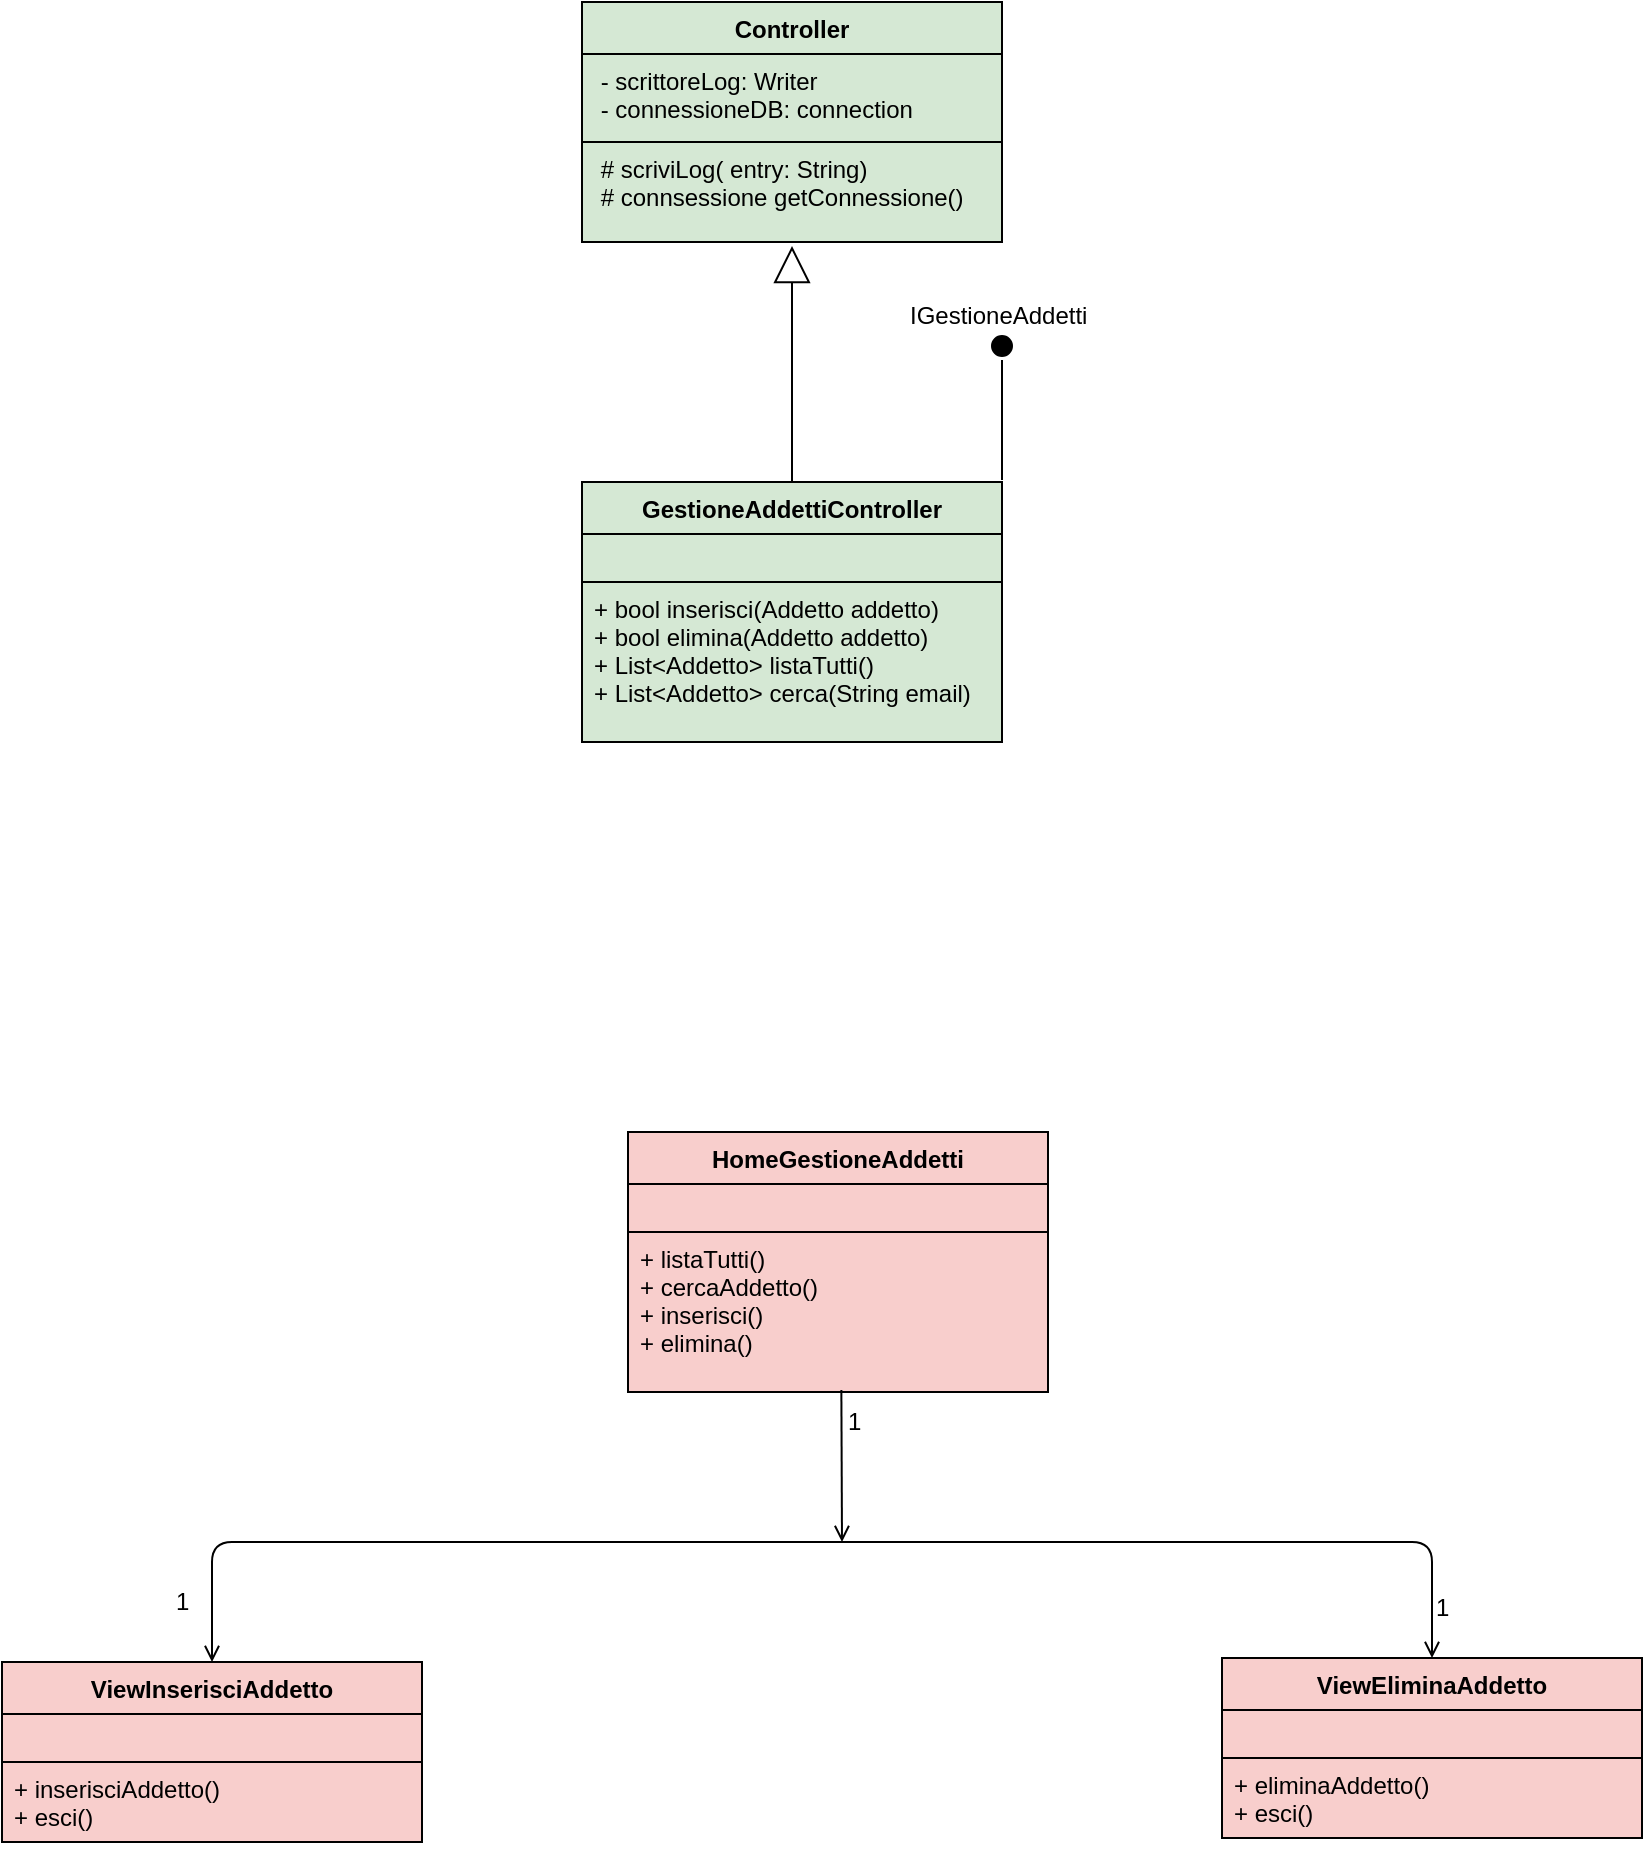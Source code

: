 <mxfile version="10.6.7" type="onedrive"><diagram id="t11Ov4X76r5O05CospBg" name="Amministratore"><mxGraphModel dx="1750" dy="1002" grid="1" gridSize="10" guides="1" tooltips="1" connect="1" arrows="1" fold="1" page="1" pageScale="1" pageWidth="827" pageHeight="1169" math="0" shadow="0"><root><mxCell id="0"/><mxCell id="1" parent="0"/><mxCell id="jA-k-MsoA4jDXLfiniif-2" value="GestioneAddettiController" style="swimlane;fontStyle=1;align=center;verticalAlign=top;childLayout=stackLayout;horizontal=1;startSize=26;horizontalStack=0;resizeParent=1;resizeParentMax=0;resizeLast=0;collapsible=1;marginBottom=0;fillColor=#d5e8d4;strokeColor=#000000;" parent="1" vertex="1"><mxGeometry x="290" y="270" width="210" height="130" as="geometry"/></mxCell><mxCell id="jA-k-MsoA4jDXLfiniif-3" value="" style="text;strokeColor=#000000;fillColor=#d5e8d4;align=left;verticalAlign=top;spacingLeft=4;spacingRight=4;overflow=hidden;rotatable=0;points=[[0,0.5],[1,0.5]];portConstraint=eastwest;" parent="jA-k-MsoA4jDXLfiniif-2" vertex="1"><mxGeometry y="26" width="210" height="24" as="geometry"/></mxCell><mxCell id="jA-k-MsoA4jDXLfiniif-5" value="+ bool inserisci(Addetto addetto)&#10;+ bool elimina(Addetto addetto)&#10;+ List&lt;Addetto&gt; listaTutti()&#10;+ List&lt;Addetto&gt; cerca(String email)&#10;" style="text;strokeColor=#000000;fillColor=#d5e8d4;align=left;verticalAlign=top;spacingLeft=4;spacingRight=4;overflow=hidden;rotatable=0;points=[[0,0.5],[1,0.5]];portConstraint=eastwest;" parent="jA-k-MsoA4jDXLfiniif-2" vertex="1"><mxGeometry y="50" width="210" height="80" as="geometry"/></mxCell><mxCell id="jA-k-MsoA4jDXLfiniif-6" value="" style="endArrow=none;html=1;entryX=0.99;entryY=-0.015;entryDx=0;entryDy=0;entryPerimeter=0;" parent="1" edge="1"><mxGeometry width="50" height="50" relative="1" as="geometry"><mxPoint x="500" y="209" as="sourcePoint"/><mxPoint x="500" y="269" as="targetPoint"/></mxGeometry></mxCell><mxCell id="jA-k-MsoA4jDXLfiniif-7" value="" style="ellipse;whiteSpace=wrap;html=1;aspect=fixed;fillColor=#000000;" parent="1" vertex="1"><mxGeometry x="495" y="197" width="10" height="10" as="geometry"/></mxCell><mxCell id="jA-k-MsoA4jDXLfiniif-9" value="" style="endArrow=block;endSize=16;endFill=0;html=1;entryX=0.525;entryY=0.98;entryDx=0;entryDy=0;entryPerimeter=0;" parent="1" edge="1"><mxGeometry width="160" relative="1" as="geometry"><mxPoint x="395" y="270" as="sourcePoint"/><mxPoint x="395" y="152" as="targetPoint"/></mxGeometry></mxCell><mxCell id="jA-k-MsoA4jDXLfiniif-22" value="Controller" style="swimlane;fontStyle=1;align=center;verticalAlign=top;childLayout=stackLayout;horizontal=1;startSize=26;horizontalStack=0;resizeParent=1;resizeParentMax=0;resizeLast=0;collapsible=1;marginBottom=0;fillColor=#d5e8d4;strokeColor=#000000;" parent="1" vertex="1"><mxGeometry x="290" y="30" width="210" height="120" as="geometry"/></mxCell><mxCell id="jA-k-MsoA4jDXLfiniif-23" value=" - scrittoreLog: Writer&#10; - connessioneDB: connection&#10;" style="text;strokeColor=#000000;fillColor=#d5e8d4;align=left;verticalAlign=top;spacingLeft=4;spacingRight=4;overflow=hidden;rotatable=0;points=[[0,0.5],[1,0.5]];portConstraint=eastwest;" parent="jA-k-MsoA4jDXLfiniif-22" vertex="1"><mxGeometry y="26" width="210" height="44" as="geometry"/></mxCell><mxCell id="jA-k-MsoA4jDXLfiniif-24" value=" # scriviLog( entry: String)&#10; # connsessione getConnessione()&#10;" style="text;strokeColor=#000000;fillColor=#d5e8d4;align=left;verticalAlign=top;spacingLeft=4;spacingRight=4;overflow=hidden;rotatable=0;points=[[0,0.5],[1,0.5]];portConstraint=eastwest;" parent="jA-k-MsoA4jDXLfiniif-22" vertex="1"><mxGeometry y="70" width="210" height="50" as="geometry"/></mxCell><mxCell id="jA-k-MsoA4jDXLfiniif-26" value="HomeGestioneAddetti" style="swimlane;fontStyle=1;align=center;verticalAlign=top;childLayout=stackLayout;horizontal=1;startSize=26;horizontalStack=0;resizeParent=1;resizeParentMax=0;resizeLast=0;collapsible=1;marginBottom=0;fillColor=#f8cecc;strokeColor=#000000;" parent="1" vertex="1"><mxGeometry x="313" y="595" width="210" height="130" as="geometry"/></mxCell><mxCell id="jA-k-MsoA4jDXLfiniif-27" value="" style="text;strokeColor=#000000;fillColor=#f8cecc;align=left;verticalAlign=top;spacingLeft=4;spacingRight=4;overflow=hidden;rotatable=0;points=[[0,0.5],[1,0.5]];portConstraint=eastwest;" parent="jA-k-MsoA4jDXLfiniif-26" vertex="1"><mxGeometry y="26" width="210" height="24" as="geometry"/></mxCell><mxCell id="jA-k-MsoA4jDXLfiniif-28" value="+ listaTutti()&#10;+ cercaAddetto()&#10;+ inserisci()&#10;+ elimina()&#10;&#10;" style="text;strokeColor=#000000;fillColor=#f8cecc;align=left;verticalAlign=top;spacingLeft=4;spacingRight=4;overflow=hidden;rotatable=0;points=[[0,0.5],[1,0.5]];portConstraint=eastwest;" parent="jA-k-MsoA4jDXLfiniif-26" vertex="1"><mxGeometry y="50" width="210" height="80" as="geometry"/></mxCell><mxCell id="Y0yvbua4Qf2J0ifR2Osw-1" value="" style="endArrow=none;html=1;entryX=0.508;entryY=0.987;entryDx=0;entryDy=0;entryPerimeter=0;endFill=0;startArrow=open;startFill=0;" parent="jA-k-MsoA4jDXLfiniif-26" target="jA-k-MsoA4jDXLfiniif-28" edge="1"><mxGeometry width="50" height="50" relative="1" as="geometry"><mxPoint x="107" y="205" as="sourcePoint"/><mxPoint x="137" y="90" as="targetPoint"/></mxGeometry></mxCell><mxCell id="jA-k-MsoA4jDXLfiniif-29" value="ViewEliminaAddetto" style="swimlane;fontStyle=1;align=center;verticalAlign=top;childLayout=stackLayout;horizontal=1;startSize=26;horizontalStack=0;resizeParent=1;resizeParentMax=0;resizeLast=0;collapsible=1;marginBottom=0;fillColor=#f8cecc;strokeColor=#000000;" parent="1" vertex="1"><mxGeometry x="610" y="858" width="210" height="90" as="geometry"/></mxCell><mxCell id="jA-k-MsoA4jDXLfiniif-30" value="" style="text;strokeColor=#000000;fillColor=#f8cecc;align=left;verticalAlign=top;spacingLeft=4;spacingRight=4;overflow=hidden;rotatable=0;points=[[0,0.5],[1,0.5]];portConstraint=eastwest;" parent="jA-k-MsoA4jDXLfiniif-29" vertex="1"><mxGeometry y="26" width="210" height="24" as="geometry"/></mxCell><mxCell id="jA-k-MsoA4jDXLfiniif-31" value="+ eliminaAddetto()&#10;+ esci()&#10;" style="text;strokeColor=#000000;fillColor=#f8cecc;align=left;verticalAlign=top;spacingLeft=4;spacingRight=4;overflow=hidden;rotatable=0;points=[[0,0.5],[1,0.5]];portConstraint=eastwest;" parent="jA-k-MsoA4jDXLfiniif-29" vertex="1"><mxGeometry y="50" width="210" height="40" as="geometry"/></mxCell><mxCell id="jA-k-MsoA4jDXLfiniif-32" value="ViewInserisciAddetto" style="swimlane;fontStyle=1;align=center;verticalAlign=top;childLayout=stackLayout;horizontal=1;startSize=26;horizontalStack=0;resizeParent=1;resizeParentMax=0;resizeLast=0;collapsible=1;marginBottom=0;fillColor=#f8cecc;strokeColor=#000000;" parent="1" vertex="1"><mxGeometry y="860" width="210" height="90" as="geometry"/></mxCell><mxCell id="jA-k-MsoA4jDXLfiniif-33" value="" style="text;strokeColor=#000000;fillColor=#f8cecc;align=left;verticalAlign=top;spacingLeft=4;spacingRight=4;overflow=hidden;rotatable=0;points=[[0,0.5],[1,0.5]];portConstraint=eastwest;" parent="jA-k-MsoA4jDXLfiniif-32" vertex="1"><mxGeometry y="26" width="210" height="24" as="geometry"/></mxCell><mxCell id="jA-k-MsoA4jDXLfiniif-34" value="+ inserisciAddetto()&#10;+ esci()&#10;" style="text;strokeColor=#000000;fillColor=#f8cecc;align=left;verticalAlign=top;spacingLeft=4;spacingRight=4;overflow=hidden;rotatable=0;points=[[0,0.5],[1,0.5]];portConstraint=eastwest;" parent="jA-k-MsoA4jDXLfiniif-32" vertex="1"><mxGeometry y="50" width="210" height="40" as="geometry"/></mxCell><mxCell id="jA-k-MsoA4jDXLfiniif-45" value="" style="endArrow=open;startArrow=open;endFill=0;startFill=0;html=1;edgeStyle=orthogonalEdgeStyle;exitX=0.5;exitY=0;exitDx=0;exitDy=0;entryX=0.5;entryY=0;entryDx=0;entryDy=0;" parent="1" source="jA-k-MsoA4jDXLfiniif-32" target="jA-k-MsoA4jDXLfiniif-29" edge="1"><mxGeometry width="160" relative="1" as="geometry"><mxPoint x="260" y="830" as="sourcePoint"/><mxPoint x="725" y="860" as="targetPoint"/><Array as="points"><mxPoint x="105" y="800"/><mxPoint x="715" y="800"/></Array></mxGeometry></mxCell><mxCell id="jA-k-MsoA4jDXLfiniif-69" value="IGestioneAddetti" style="text;html=1;resizable=0;points=[];autosize=1;align=left;verticalAlign=top;spacingTop=-4;" parent="1" vertex="1"><mxGeometry x="452" y="177" width="100" height="20" as="geometry"/></mxCell><mxCell id="jA-k-MsoA4jDXLfiniif-76" value="1" style="text;html=1;resizable=0;points=[];autosize=1;align=left;verticalAlign=top;spacingTop=-4;" parent="1" vertex="1"><mxGeometry x="85" y="820" width="20" height="20" as="geometry"/></mxCell><mxCell id="jA-k-MsoA4jDXLfiniif-77" value="1" style="text;html=1;resizable=0;points=[];autosize=1;align=left;verticalAlign=top;spacingTop=-4;" parent="1" vertex="1"><mxGeometry x="715" y="823" width="20" height="20" as="geometry"/></mxCell><mxCell id="jA-k-MsoA4jDXLfiniif-78" value="1" style="text;html=1;resizable=0;points=[];autosize=1;align=left;verticalAlign=top;spacingTop=-4;" parent="1" vertex="1"><mxGeometry x="421" y="730" width="20" height="20" as="geometry"/></mxCell></root></mxGraphModel></diagram><diagram id="flWabbWU1Hc47nVPSuC6" name="Addetto"><mxGraphModel dx="2577" dy="1002" grid="1" gridSize="10" guides="1" tooltips="1" connect="1" arrows="1" fold="1" page="1" pageScale="1" pageWidth="827" pageHeight="1169" math="0" shadow="0"><root><mxCell id="AAr8oG4RHuNfizC69GnZ-0"/><mxCell id="AAr8oG4RHuNfizC69GnZ-1" parent="AAr8oG4RHuNfizC69GnZ-0"/><mxCell id="AAr8oG4RHuNfizC69GnZ-2" value="GestioneEventiController" style="swimlane;fontStyle=1;align=center;verticalAlign=top;childLayout=stackLayout;horizontal=1;startSize=26;horizontalStack=0;resizeParent=1;resizeParentMax=0;resizeLast=0;collapsible=1;marginBottom=0;fillColor=#d5e8d4;strokeColor=#000000;" parent="AAr8oG4RHuNfizC69GnZ-1" vertex="1"><mxGeometry x="290" y="1410" width="228" height="240" as="geometry"/></mxCell><mxCell id="AAr8oG4RHuNfizC69GnZ-3" value="" style="text;strokeColor=#000000;fillColor=#d5e8d4;align=left;verticalAlign=top;spacingLeft=4;spacingRight=4;overflow=hidden;rotatable=0;points=[[0,0.5],[1,0.5]];portConstraint=eastwest;" parent="AAr8oG4RHuNfizC69GnZ-2" vertex="1"><mxGeometry y="26" width="228" height="24" as="geometry"/></mxCell><mxCell id="AAr8oG4RHuNfizC69GnZ-4" value="+ bool inserisci(Evento evento,&#10;Biglietto biglietto)&#10;+ bool modifica(Evento evento,&#10;Biglietto biglietto)&#10;+ List&lt;Evento&gt; listaTutti()&#10;+ List&lt;Evento&gt; cerca(String citta, String&#10;categoria, String nome, DateTime&#10;data)&#10;- generaBiglietti(Integer numero, Float&#10;costo)&#10;- inviaNotifica(Evento evento)&#10;- generaCodiciSblocco(Integer numero)&#10;" style="text;strokeColor=#000000;fillColor=#d5e8d4;align=left;verticalAlign=top;spacingLeft=4;spacingRight=4;overflow=hidden;rotatable=0;points=[[0,0.5],[1,0.5]];portConstraint=eastwest;" parent="AAr8oG4RHuNfizC69GnZ-2" vertex="1"><mxGeometry y="50" width="228" height="190" as="geometry"/></mxCell><mxCell id="AAr8oG4RHuNfizC69GnZ-7" value="" style="endArrow=block;endSize=16;endFill=0;html=1;" parent="AAr8oG4RHuNfizC69GnZ-1" edge="1"><mxGeometry width="160" relative="1" as="geometry"><mxPoint x="403" y="1407.5" as="sourcePoint"/><mxPoint x="403" y="1291.5" as="targetPoint"/></mxGeometry></mxCell><mxCell id="AAr8oG4RHuNfizC69GnZ-8" value="Controller" style="swimlane;fontStyle=1;align=center;verticalAlign=top;childLayout=stackLayout;horizontal=1;startSize=26;horizontalStack=0;resizeParent=1;resizeParentMax=0;resizeLast=0;collapsible=1;marginBottom=0;fillColor=#d5e8d4;strokeColor=#000000;" parent="AAr8oG4RHuNfizC69GnZ-1" vertex="1"><mxGeometry x="290" y="1168" width="228" height="120" as="geometry"/></mxCell><mxCell id="AAr8oG4RHuNfizC69GnZ-9" value=" - scrittoreLog: Writer&#10; - connessioneDB: connection&#10;" style="text;strokeColor=#000000;fillColor=#d5e8d4;align=left;verticalAlign=top;spacingLeft=4;spacingRight=4;overflow=hidden;rotatable=0;points=[[0,0.5],[1,0.5]];portConstraint=eastwest;" parent="AAr8oG4RHuNfizC69GnZ-8" vertex="1"><mxGeometry y="26" width="228" height="44" as="geometry"/></mxCell><mxCell id="AAr8oG4RHuNfizC69GnZ-10" value=" # scriviLog( entry: String)&#10; # connsessione getConnessione()&#10;" style="text;strokeColor=#000000;fillColor=#d5e8d4;align=left;verticalAlign=top;spacingLeft=4;spacingRight=4;overflow=hidden;rotatable=0;points=[[0,0.5],[1,0.5]];portConstraint=eastwest;" parent="AAr8oG4RHuNfizC69GnZ-8" vertex="1"><mxGeometry y="70" width="228" height="50" as="geometry"/></mxCell><mxCell id="AAr8oG4RHuNfizC69GnZ-12" value="HomeGestioneEventi" style="swimlane;fontStyle=1;align=center;verticalAlign=top;childLayout=stackLayout;horizontal=1;startSize=26;horizontalStack=0;resizeParent=1;resizeParentMax=0;resizeLast=0;collapsible=1;marginBottom=0;fillColor=#f8cecc;strokeColor=#000000;" parent="AAr8oG4RHuNfizC69GnZ-1" vertex="1"><mxGeometry x="311" y="1670" width="200" height="160" as="geometry"><mxRectangle x="311" y="1670" width="150" height="26" as="alternateBounds"/></mxGeometry></mxCell><mxCell id="AAr8oG4RHuNfizC69GnZ-13" value="" style="text;strokeColor=#000000;fillColor=#f8cecc;align=left;verticalAlign=top;spacingLeft=4;spacingRight=4;overflow=hidden;rotatable=0;points=[[0,0.5],[1,0.5]];portConstraint=eastwest;" parent="AAr8oG4RHuNfizC69GnZ-12" vertex="1"><mxGeometry y="26" width="200" height="24" as="geometry"/></mxCell><mxCell id="AAr8oG4RHuNfizC69GnZ-14" value="+ listaTutti()&#10;+ cercaEvento()&#10;+ listaCitta()&#10;+ listaCategorie()&#10;+ inserisci()&#10;+ modifica()&#10;+ disconnetti()&#10;&#10;&#10;&#10;&#10;" style="text;strokeColor=#000000;fillColor=#f8cecc;align=left;verticalAlign=top;spacingLeft=4;spacingRight=4;overflow=hidden;rotatable=0;points=[[0,0.5],[1,0.5]];portConstraint=eastwest;" parent="AAr8oG4RHuNfizC69GnZ-12" vertex="1"><mxGeometry y="50" width="200" height="110" as="geometry"/></mxCell><mxCell id="AAr8oG4RHuNfizC69GnZ-15" value="ViewModificaEvento" style="swimlane;fontStyle=1;align=center;verticalAlign=top;childLayout=stackLayout;horizontal=1;startSize=26;horizontalStack=0;resizeParent=1;resizeParentMax=0;resizeLast=0;collapsible=1;marginBottom=0;fillColor=#f8cecc;strokeColor=#000000;" parent="AAr8oG4RHuNfizC69GnZ-1" vertex="1"><mxGeometry x="600" y="1951.455" width="200" height="100" as="geometry"/></mxCell><mxCell id="AAr8oG4RHuNfizC69GnZ-16" value="" style="text;strokeColor=#000000;fillColor=#f8cecc;align=left;verticalAlign=top;spacingLeft=4;spacingRight=4;overflow=hidden;rotatable=0;points=[[0,0.5],[1,0.5]];portConstraint=eastwest;" parent="AAr8oG4RHuNfizC69GnZ-15" vertex="1"><mxGeometry y="26" width="200" height="24" as="geometry"/></mxCell><mxCell id="AAr8oG4RHuNfizC69GnZ-17" value="+ modificaEvento()&#10;+ esci()&#10;+ caricaImmagine()&#10;" style="text;strokeColor=#000000;fillColor=#f8cecc;align=left;verticalAlign=top;spacingLeft=4;spacingRight=4;overflow=hidden;rotatable=0;points=[[0,0.5],[1,0.5]];portConstraint=eastwest;" parent="AAr8oG4RHuNfizC69GnZ-15" vertex="1"><mxGeometry y="50" width="200" height="50" as="geometry"/></mxCell><mxCell id="AAr8oG4RHuNfizC69GnZ-18" value="ViewInserisciEvento" style="swimlane;fontStyle=1;align=center;verticalAlign=top;childLayout=stackLayout;horizontal=1;startSize=26;horizontalStack=0;resizeParent=1;resizeParentMax=0;resizeLast=0;collapsible=1;marginBottom=0;fillColor=#f8cecc;strokeColor=#000000;" parent="AAr8oG4RHuNfizC69GnZ-1" vertex="1"><mxGeometry x="-2" y="1951" width="200" height="100" as="geometry"/></mxCell><mxCell id="AAr8oG4RHuNfizC69GnZ-19" value="" style="text;strokeColor=#000000;fillColor=#f8cecc;align=left;verticalAlign=top;spacingLeft=4;spacingRight=4;overflow=hidden;rotatable=0;points=[[0,0.5],[1,0.5]];portConstraint=eastwest;" parent="AAr8oG4RHuNfizC69GnZ-18" vertex="1"><mxGeometry y="26" width="200" height="24" as="geometry"/></mxCell><mxCell id="AAr8oG4RHuNfizC69GnZ-20" value="+ inserisciEvento()&#10;+ esci()&#10;+ caricaImmagine()&#10;&#10;&#10;" style="text;strokeColor=#000000;fillColor=#f8cecc;align=left;verticalAlign=top;spacingLeft=4;spacingRight=4;overflow=hidden;rotatable=0;points=[[0,0.5],[1,0.5]];portConstraint=eastwest;" parent="AAr8oG4RHuNfizC69GnZ-18" vertex="1"><mxGeometry y="50" width="200" height="50" as="geometry"/></mxCell><mxCell id="AAr8oG4RHuNfizC69GnZ-24" value="" style="endArrow=open;startArrow=open;endFill=0;startFill=0;html=1;entryX=0.5;entryY=0;entryDx=0;entryDy=0;edgeStyle=orthogonalEdgeStyle;exitX=0.5;exitY=0;exitDx=0;exitDy=0;" parent="AAr8oG4RHuNfizC69GnZ-1" source="AAr8oG4RHuNfizC69GnZ-18" edge="1"><mxGeometry width="160" relative="1" as="geometry"><mxPoint x="258" y="1921.455" as="sourcePoint"/><mxPoint x="718" y="1951" as="targetPoint"/><Array as="points"><mxPoint x="98" y="1891.455"/><mxPoint x="718" y="1891.455"/></Array></mxGeometry></mxCell><mxCell id="AAr8oG4RHuNfizC69GnZ-25" value="IGestioneEventi" style="text;html=1;resizable=0;points=[];autosize=1;align=left;verticalAlign=top;spacingTop=-4;" parent="AAr8oG4RHuNfizC69GnZ-1" vertex="1"><mxGeometry x="468" y="1317.5" width="100" height="20" as="geometry"/></mxCell><mxCell id="AAr8oG4RHuNfizC69GnZ-26" value="1" style="text;html=1;resizable=0;points=[];autosize=1;align=left;verticalAlign=top;spacingTop=-4;" parent="AAr8oG4RHuNfizC69GnZ-1" vertex="1"><mxGeometry x="78" y="1911.5" width="20" height="20" as="geometry"/></mxCell><mxCell id="AAr8oG4RHuNfizC69GnZ-27" value="1" style="text;html=1;resizable=0;points=[];autosize=1;align=left;verticalAlign=top;spacingTop=-4;" parent="AAr8oG4RHuNfizC69GnZ-1" vertex="1"><mxGeometry x="720" y="1920" width="20" height="20" as="geometry"/></mxCell><mxCell id="AAr8oG4RHuNfizC69GnZ-28" value="1" style="text;html=1;resizable=0;points=[];autosize=1;align=left;verticalAlign=top;spacingTop=-4;" parent="AAr8oG4RHuNfizC69GnZ-1" vertex="1"><mxGeometry x="411" y="1831.5" width="20" height="20" as="geometry"/></mxCell><mxCell id="ohKmRmw9jYMxltJa4RGl-0" value="" style="endArrow=none;html=1;entryX=0.99;entryY=-0.015;entryDx=0;entryDy=0;entryPerimeter=0;" parent="AAr8oG4RHuNfizC69GnZ-1" edge="1"><mxGeometry width="50" height="50" relative="1" as="geometry"><mxPoint x="518" y="1349.5" as="sourcePoint"/><mxPoint x="518" y="1409.5" as="targetPoint"/></mxGeometry></mxCell><mxCell id="ohKmRmw9jYMxltJa4RGl-1" value="" style="ellipse;whiteSpace=wrap;html=1;aspect=fixed;fillColor=#000000;" parent="AAr8oG4RHuNfizC69GnZ-1" vertex="1"><mxGeometry x="513" y="1337.5" width="10" height="10" as="geometry"/></mxCell><mxCell id="5wTqeRXYlt5fkdIQJpKR-0" value="" style="endArrow=none;html=1;" parent="AAr8oG4RHuNfizC69GnZ-1" edge="1"><mxGeometry width="50" height="50" relative="1" as="geometry"><mxPoint x="411" y="1890" as="sourcePoint"/><mxPoint x="411" y="1820" as="targetPoint"/></mxGeometry></mxCell></root></mxGraphModel></diagram><diagram id="--OC6Xh7czrHuiiOl3QI" name="Autenticazione"><mxGraphModel dx="1750" dy="-167" grid="1" gridSize="10" guides="1" tooltips="1" connect="1" arrows="1" fold="1" page="1" pageScale="1" pageWidth="827" pageHeight="1169" math="0" shadow="0"><root><mxCell id="_x9dtfWzWvv92xYkV9d4-0"/><mxCell id="_x9dtfWzWvv92xYkV9d4-1" parent="_x9dtfWzWvv92xYkV9d4-0"/><mxCell id="mfMi1xAgDY7J6X3BdYQ4-0" value="Controller" style="swimlane;fontStyle=1;align=center;verticalAlign=top;childLayout=stackLayout;horizontal=1;startSize=26;horizontalStack=0;resizeParent=1;resizeParentMax=0;resizeLast=0;collapsible=1;marginBottom=0;fillColor=#d5e8d4;strokeColor=#000000;" parent="_x9dtfWzWvv92xYkV9d4-1" vertex="1"><mxGeometry x="100" y="1520" width="320" height="120" as="geometry"/></mxCell><mxCell id="mfMi1xAgDY7J6X3BdYQ4-1" value=" - scrittoreLog: Writer&#10; - connessioneDB: connection&#10;" style="text;strokeColor=#000000;fillColor=#d5e8d4;align=left;verticalAlign=top;spacingLeft=4;spacingRight=4;overflow=hidden;rotatable=0;points=[[0,0.5],[1,0.5]];portConstraint=eastwest;" parent="mfMi1xAgDY7J6X3BdYQ4-0" vertex="1"><mxGeometry y="26" width="320" height="44" as="geometry"/></mxCell><mxCell id="mfMi1xAgDY7J6X3BdYQ4-2" value=" # scriviLog( entry: String)&#10; # connsessione getConnessione()&#10;" style="text;strokeColor=#000000;fillColor=#d5e8d4;align=left;verticalAlign=top;spacingLeft=4;spacingRight=4;overflow=hidden;rotatable=0;points=[[0,0.5],[1,0.5]];portConstraint=eastwest;" parent="mfMi1xAgDY7J6X3BdYQ4-0" vertex="1"><mxGeometry y="70" width="320" height="50" as="geometry"/></mxCell><mxCell id="mfMi1xAgDY7J6X3BdYQ4-3" value="&lt;p style=&quot;margin: 0px ; margin-top: 4px ; text-align: center&quot;&gt;&lt;b&gt;AutenticazioneController&lt;/b&gt;&lt;/p&gt;&lt;hr size=&quot;1&quot;&gt;&lt;p style=&quot;margin: 0px ; margin-left: 4px&quot;&gt;&lt;br&gt;&lt;/p&gt;&lt;hr size=&quot;1&quot;&gt;&lt;p style=&quot;margin: 0px ; margin-left: 4px&quot;&gt;+ String verficaCredenziali(String email,String password)&lt;/p&gt;&lt;p style=&quot;margin: 0px ; margin-left: 4px&quot;&gt;+ disconnetti()&lt;br&gt;&lt;/p&gt;" style="verticalAlign=top;align=left;overflow=fill;fontSize=12;fontFamily=Helvetica;html=1;fillColor=#D5E8D4;strokeColor=#82B366;" parent="_x9dtfWzWvv92xYkV9d4-1" vertex="1"><mxGeometry x="100" y="1769.778" width="320" height="150" as="geometry"/></mxCell><mxCell id="g8hH6ApvyNC9iyGoez-D-0" value="" style="endArrow=block;endSize=16;endFill=0;html=1;entryX=0.5;entryY=1;entryDx=0;entryDy=0;" parent="_x9dtfWzWvv92xYkV9d4-1" target="mfMi1xAgDY7J6X3BdYQ4-0" edge="1"><mxGeometry width="160" relative="1" as="geometry"><mxPoint x="260" y="1770" as="sourcePoint"/><mxPoint x="259" y="1654" as="targetPoint"/></mxGeometry></mxCell><mxCell id="g8hH6ApvyNC9iyGoez-D-1" value="IAutenticazione" style="text;html=1;resizable=0;points=[];autosize=1;align=left;verticalAlign=top;spacingTop=-4;" parent="_x9dtfWzWvv92xYkV9d4-1" vertex="1"><mxGeometry x="370" y="1678" width="100" height="20" as="geometry"/></mxCell><mxCell id="g8hH6ApvyNC9iyGoez-D-2" value="" style="endArrow=none;html=1;entryX=0.99;entryY=-0.015;entryDx=0;entryDy=0;entryPerimeter=0;" parent="_x9dtfWzWvv92xYkV9d4-1" edge="1"><mxGeometry width="50" height="50" relative="1" as="geometry"><mxPoint x="420" y="1710" as="sourcePoint"/><mxPoint x="420" y="1770" as="targetPoint"/></mxGeometry></mxCell><mxCell id="g8hH6ApvyNC9iyGoez-D-3" value="" style="ellipse;whiteSpace=wrap;html=1;aspect=fixed;fillColor=#000000;" parent="_x9dtfWzWvv92xYkV9d4-1" vertex="1"><mxGeometry x="415" y="1698" width="10" height="10" as="geometry"/></mxCell><mxCell id="skKqjdlIy4EiK4I9Islr-0" value="ViewAutenticazione" style="swimlane;fontStyle=1;align=center;verticalAlign=top;childLayout=stackLayout;horizontal=1;startSize=26;horizontalStack=0;resizeParent=1;resizeParentMax=0;resizeLast=0;collapsible=1;marginBottom=0;fillColor=#f8cecc;strokeColor=#000000;" parent="_x9dtfWzWvv92xYkV9d4-1" vertex="1"><mxGeometry x="100" y="2030" width="330" height="140" as="geometry"><mxRectangle x="311" y="1670" width="150" height="26" as="alternateBounds"/></mxGeometry></mxCell><mxCell id="skKqjdlIy4EiK4I9Islr-1" value="" style="text;strokeColor=#000000;fillColor=#f8cecc;align=left;verticalAlign=top;spacingLeft=4;spacingRight=4;overflow=hidden;rotatable=0;points=[[0,0.5],[1,0.5]];portConstraint=eastwest;" parent="skKqjdlIy4EiK4I9Islr-0" vertex="1"><mxGeometry y="26" width="330" height="24" as="geometry"/></mxCell><mxCell id="skKqjdlIy4EiK4I9Islr-2" value="+ String verficaCredenziali(String email,String password)&#10;" style="text;strokeColor=#000000;fillColor=#f8cecc;align=left;verticalAlign=top;spacingLeft=4;spacingRight=4;overflow=hidden;rotatable=0;points=[[0,0.5],[1,0.5]];portConstraint=eastwest;" parent="skKqjdlIy4EiK4I9Islr-0" vertex="1"><mxGeometry y="50" width="330" height="90" as="geometry"/></mxCell></root></mxGraphModel></diagram></mxfile>